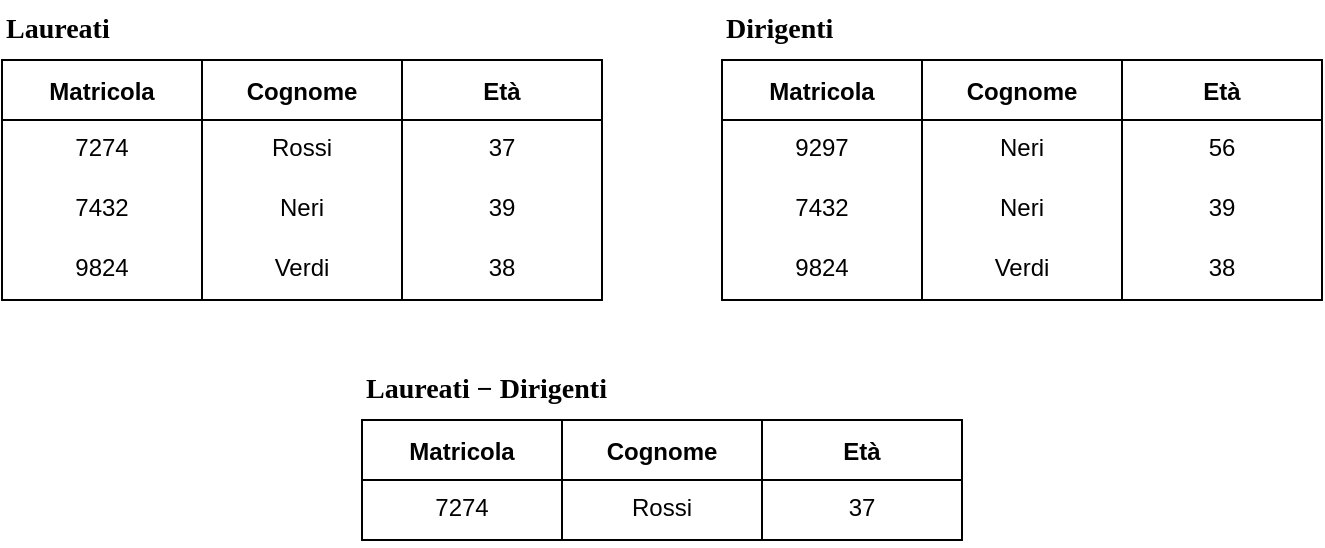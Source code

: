 <mxfile version="20.3.0" type="device"><diagram id="Gh4BnyOryf7dQKJKoOMl" name="Pagina-1"><mxGraphModel dx="813" dy="494" grid="1" gridSize="10" guides="1" tooltips="1" connect="1" arrows="1" fold="1" page="1" pageScale="1" pageWidth="1169" pageHeight="827" math="0" shadow="0"><root><mxCell id="0"/><mxCell id="1" parent="0"/><mxCell id="TSxv6M6groJm6fdtdu3R-57" value="Matricola" style="swimlane;startSize=30;" parent="1" vertex="1"><mxGeometry x="480" y="400" width="100" height="120" as="geometry"/></mxCell><mxCell id="TSxv6M6groJm6fdtdu3R-58" value="7274" style="text;strokeColor=none;fillColor=none;spacingLeft=4;spacingRight=4;overflow=hidden;rotatable=0;points=[[0,0.5],[1,0.5]];portConstraint=eastwest;fontSize=12;align=center;" parent="TSxv6M6groJm6fdtdu3R-57" vertex="1"><mxGeometry y="30" width="100" height="30" as="geometry"/></mxCell><mxCell id="TSxv6M6groJm6fdtdu3R-59" value="7432" style="text;strokeColor=none;fillColor=none;spacingLeft=4;spacingRight=4;overflow=hidden;rotatable=0;points=[[0,0.5],[1,0.5]];portConstraint=eastwest;fontSize=12;align=center;" parent="TSxv6M6groJm6fdtdu3R-57" vertex="1"><mxGeometry y="60" width="100" height="30" as="geometry"/></mxCell><mxCell id="TSxv6M6groJm6fdtdu3R-60" value="9824" style="text;strokeColor=none;fillColor=none;spacingLeft=4;spacingRight=4;overflow=hidden;rotatable=0;points=[[0,0.5],[1,0.5]];portConstraint=eastwest;fontSize=12;align=center;" parent="TSxv6M6groJm6fdtdu3R-57" vertex="1"><mxGeometry y="90" width="100" height="30" as="geometry"/></mxCell><mxCell id="TSxv6M6groJm6fdtdu3R-61" value="Cognome" style="swimlane;startSize=30;" parent="1" vertex="1"><mxGeometry x="580" y="400" width="100" height="120" as="geometry"/></mxCell><mxCell id="TSxv6M6groJm6fdtdu3R-62" value="Rossi" style="text;strokeColor=none;fillColor=none;spacingLeft=4;spacingRight=4;overflow=hidden;rotatable=0;points=[[0,0.5],[1,0.5]];portConstraint=eastwest;fontSize=12;align=center;" parent="TSxv6M6groJm6fdtdu3R-61" vertex="1"><mxGeometry y="30" width="100" height="30" as="geometry"/></mxCell><mxCell id="TSxv6M6groJm6fdtdu3R-63" value="Neri" style="text;strokeColor=none;fillColor=none;spacingLeft=4;spacingRight=4;overflow=hidden;rotatable=0;points=[[0,0.5],[1,0.5]];portConstraint=eastwest;fontSize=12;align=center;" parent="TSxv6M6groJm6fdtdu3R-61" vertex="1"><mxGeometry y="60" width="100" height="30" as="geometry"/></mxCell><mxCell id="TSxv6M6groJm6fdtdu3R-64" value="Verdi" style="text;strokeColor=none;fillColor=none;spacingLeft=4;spacingRight=4;overflow=hidden;rotatable=0;points=[[0,0.5],[1,0.5]];portConstraint=eastwest;fontSize=12;align=center;" parent="TSxv6M6groJm6fdtdu3R-61" vertex="1"><mxGeometry y="90" width="100" height="30" as="geometry"/></mxCell><mxCell id="TSxv6M6groJm6fdtdu3R-65" value="Età" style="swimlane;startSize=30;" parent="1" vertex="1"><mxGeometry x="680" y="400" width="100" height="120" as="geometry"/></mxCell><mxCell id="TSxv6M6groJm6fdtdu3R-66" value="37" style="text;strokeColor=none;fillColor=none;spacingLeft=4;spacingRight=4;overflow=hidden;rotatable=0;points=[[0,0.5],[1,0.5]];portConstraint=eastwest;fontSize=12;align=center;" parent="TSxv6M6groJm6fdtdu3R-65" vertex="1"><mxGeometry y="30" width="100" height="30" as="geometry"/></mxCell><mxCell id="TSxv6M6groJm6fdtdu3R-67" value="39" style="text;strokeColor=none;fillColor=none;spacingLeft=4;spacingRight=4;overflow=hidden;rotatable=0;points=[[0,0.5],[1,0.5]];portConstraint=eastwest;fontSize=12;align=center;" parent="TSxv6M6groJm6fdtdu3R-65" vertex="1"><mxGeometry y="60" width="100" height="30" as="geometry"/></mxCell><mxCell id="TSxv6M6groJm6fdtdu3R-68" value="38" style="text;strokeColor=none;fillColor=none;spacingLeft=4;spacingRight=4;overflow=hidden;rotatable=0;points=[[0,0.5],[1,0.5]];portConstraint=eastwest;fontSize=12;align=center;" parent="TSxv6M6groJm6fdtdu3R-65" vertex="1"><mxGeometry y="90" width="100" height="30" as="geometry"/></mxCell><mxCell id="TSxv6M6groJm6fdtdu3R-69" value="Laureati" style="text;html=1;align=left;verticalAlign=middle;resizable=0;points=[];autosize=1;strokeColor=none;fillColor=none;fontStyle=1;fontFamily=Times New Roman;fontSize=14;" parent="1" vertex="1"><mxGeometry x="480" y="370" width="80" height="30" as="geometry"/></mxCell><mxCell id="TSxv6M6groJm6fdtdu3R-70" value="Matricola" style="swimlane;startSize=30;" parent="1" vertex="1"><mxGeometry x="840" y="400" width="100" height="120" as="geometry"/></mxCell><mxCell id="TSxv6M6groJm6fdtdu3R-71" value="9297" style="text;strokeColor=none;fillColor=none;spacingLeft=4;spacingRight=4;overflow=hidden;rotatable=0;points=[[0,0.5],[1,0.5]];portConstraint=eastwest;fontSize=12;align=center;" parent="TSxv6M6groJm6fdtdu3R-70" vertex="1"><mxGeometry y="30" width="100" height="30" as="geometry"/></mxCell><mxCell id="TSxv6M6groJm6fdtdu3R-72" value="7432" style="text;strokeColor=none;fillColor=none;spacingLeft=4;spacingRight=4;overflow=hidden;rotatable=0;points=[[0,0.5],[1,0.5]];portConstraint=eastwest;fontSize=12;align=center;" parent="TSxv6M6groJm6fdtdu3R-70" vertex="1"><mxGeometry y="60" width="100" height="30" as="geometry"/></mxCell><mxCell id="TSxv6M6groJm6fdtdu3R-73" value="9824" style="text;strokeColor=none;fillColor=none;spacingLeft=4;spacingRight=4;overflow=hidden;rotatable=0;points=[[0,0.5],[1,0.5]];portConstraint=eastwest;fontSize=12;align=center;" parent="TSxv6M6groJm6fdtdu3R-70" vertex="1"><mxGeometry y="90" width="100" height="30" as="geometry"/></mxCell><mxCell id="TSxv6M6groJm6fdtdu3R-74" value="Cognome" style="swimlane;startSize=30;" parent="1" vertex="1"><mxGeometry x="940" y="400" width="100" height="120" as="geometry"/></mxCell><mxCell id="TSxv6M6groJm6fdtdu3R-75" value="Neri" style="text;strokeColor=none;fillColor=none;spacingLeft=4;spacingRight=4;overflow=hidden;rotatable=0;points=[[0,0.5],[1,0.5]];portConstraint=eastwest;fontSize=12;align=center;" parent="TSxv6M6groJm6fdtdu3R-74" vertex="1"><mxGeometry y="30" width="100" height="30" as="geometry"/></mxCell><mxCell id="TSxv6M6groJm6fdtdu3R-76" value="Neri" style="text;strokeColor=none;fillColor=none;spacingLeft=4;spacingRight=4;overflow=hidden;rotatable=0;points=[[0,0.5],[1,0.5]];portConstraint=eastwest;fontSize=12;align=center;" parent="TSxv6M6groJm6fdtdu3R-74" vertex="1"><mxGeometry y="60" width="100" height="30" as="geometry"/></mxCell><mxCell id="TSxv6M6groJm6fdtdu3R-77" value="Verdi" style="text;strokeColor=none;fillColor=none;spacingLeft=4;spacingRight=4;overflow=hidden;rotatable=0;points=[[0,0.5],[1,0.5]];portConstraint=eastwest;fontSize=12;align=center;" parent="TSxv6M6groJm6fdtdu3R-74" vertex="1"><mxGeometry y="90" width="100" height="30" as="geometry"/></mxCell><mxCell id="TSxv6M6groJm6fdtdu3R-78" value="Età" style="swimlane;startSize=30;" parent="1" vertex="1"><mxGeometry x="1040" y="400" width="100" height="120" as="geometry"/></mxCell><mxCell id="TSxv6M6groJm6fdtdu3R-79" value="56" style="text;strokeColor=none;fillColor=none;spacingLeft=4;spacingRight=4;overflow=hidden;rotatable=0;points=[[0,0.5],[1,0.5]];portConstraint=eastwest;fontSize=12;align=center;" parent="TSxv6M6groJm6fdtdu3R-78" vertex="1"><mxGeometry y="30" width="100" height="30" as="geometry"/></mxCell><mxCell id="TSxv6M6groJm6fdtdu3R-80" value="39" style="text;strokeColor=none;fillColor=none;spacingLeft=4;spacingRight=4;overflow=hidden;rotatable=0;points=[[0,0.5],[1,0.5]];portConstraint=eastwest;fontSize=12;align=center;" parent="TSxv6M6groJm6fdtdu3R-78" vertex="1"><mxGeometry y="60" width="100" height="30" as="geometry"/></mxCell><mxCell id="TSxv6M6groJm6fdtdu3R-81" value="38" style="text;strokeColor=none;fillColor=none;spacingLeft=4;spacingRight=4;overflow=hidden;rotatable=0;points=[[0,0.5],[1,0.5]];portConstraint=eastwest;fontSize=12;align=center;" parent="TSxv6M6groJm6fdtdu3R-78" vertex="1"><mxGeometry y="90" width="100" height="30" as="geometry"/></mxCell><mxCell id="TSxv6M6groJm6fdtdu3R-82" value="Dirigenti" style="text;html=1;align=left;verticalAlign=middle;resizable=0;points=[];autosize=1;strokeColor=none;fillColor=none;fontStyle=1;fontFamily=Times New Roman;fontSize=14;" parent="1" vertex="1"><mxGeometry x="840" y="370" width="80" height="30" as="geometry"/></mxCell><mxCell id="TSxv6M6groJm6fdtdu3R-83" value="Matricola" style="swimlane;startSize=30;" parent="1" vertex="1"><mxGeometry x="660" y="580" width="100" height="60" as="geometry"/></mxCell><mxCell id="TSxv6M6groJm6fdtdu3R-85" value="7274" style="text;strokeColor=none;fillColor=none;spacingLeft=4;spacingRight=4;overflow=hidden;rotatable=0;points=[[0,0.5],[1,0.5]];portConstraint=eastwest;fontSize=12;align=center;" parent="TSxv6M6groJm6fdtdu3R-83" vertex="1"><mxGeometry y="30" width="100" height="30" as="geometry"/></mxCell><mxCell id="TSxv6M6groJm6fdtdu3R-87" value="Cognome" style="swimlane;startSize=30;" parent="1" vertex="1"><mxGeometry x="760" y="580" width="100" height="60" as="geometry"/></mxCell><mxCell id="TSxv6M6groJm6fdtdu3R-89" value="Rossi" style="text;strokeColor=none;fillColor=none;spacingLeft=4;spacingRight=4;overflow=hidden;rotatable=0;points=[[0,0.5],[1,0.5]];portConstraint=eastwest;fontSize=12;align=center;" parent="TSxv6M6groJm6fdtdu3R-87" vertex="1"><mxGeometry y="30" width="100" height="30" as="geometry"/></mxCell><mxCell id="TSxv6M6groJm6fdtdu3R-91" value="Età" style="swimlane;startSize=30;" parent="1" vertex="1"><mxGeometry x="860" y="580" width="100" height="60" as="geometry"/></mxCell><mxCell id="TSxv6M6groJm6fdtdu3R-93" value="37" style="text;strokeColor=none;fillColor=none;spacingLeft=4;spacingRight=4;overflow=hidden;rotatable=0;points=[[0,0.5],[1,0.5]];portConstraint=eastwest;fontSize=12;align=center;" parent="TSxv6M6groJm6fdtdu3R-91" vertex="1"><mxGeometry y="30" width="100" height="30" as="geometry"/></mxCell><mxCell id="TSxv6M6groJm6fdtdu3R-95" value="Laureati&amp;nbsp;− Dirigenti" style="text;html=1;align=left;verticalAlign=middle;resizable=0;points=[];autosize=1;strokeColor=none;fillColor=none;fontStyle=1;fontFamily=Times New Roman;fontSize=14;" parent="1" vertex="1"><mxGeometry x="660" y="550" width="140" height="30" as="geometry"/></mxCell></root></mxGraphModel></diagram></mxfile>